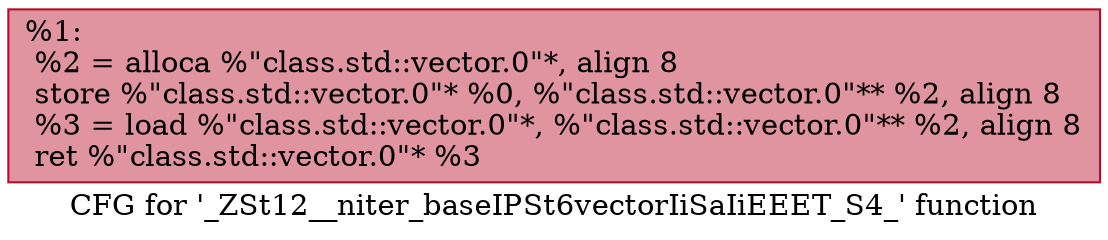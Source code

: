 digraph "CFG for '_ZSt12__niter_baseIPSt6vectorIiSaIiEEET_S4_' function" {
	label="CFG for '_ZSt12__niter_baseIPSt6vectorIiSaIiEEET_S4_' function";

	Node0x55aa9aba1c90 [shape=record,color="#b70d28ff", style=filled, fillcolor="#b70d2870",label="{%1:\l  %2 = alloca %\"class.std::vector.0\"*, align 8\l  store %\"class.std::vector.0\"* %0, %\"class.std::vector.0\"** %2, align 8\l  %3 = load %\"class.std::vector.0\"*, %\"class.std::vector.0\"** %2, align 8\l  ret %\"class.std::vector.0\"* %3\l}"];
}
